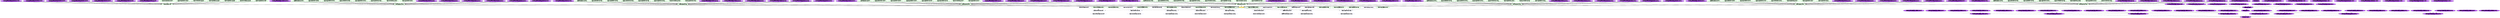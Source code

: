 digraph "g" {
	size = "30,30"
"rsc_c001n09_monitor_5000 c001n09" [ style="dashed" color="blue" fontcolor="black" ]
"DoFencing:child_DoFencing:1_delete_0 c001n09" [ font_color=black style=filled fillcolor=purple ]
"DoFencing:child_DoFencing:3_delete_0 c001n09" [ font_color=black style=filled fillcolor=purple ]
"DoFencing:child_DoFencing:5_monitor_5000 <none>" [ font_color=black style=filled fillcolor=purple ]
"DoFencing:child_DoFencing:5_delete_0 c001n09" [ font_color=black style=filled fillcolor=purple ]
"DcIPaddr_monitor_5000 c001n09" [ style="dashed" color="blue" fontcolor="black" ]
"DoFencing:child_DoFencing:7_monitor_5000 <none>" [ font_color=black style=filled fillcolor=purple ]
"rsc_c001n08_monitor_5000 c001n08" [ style="dashed" color="blue" fontcolor="black" ]
"rsc_c001n08_delete_0 c001n02" [ style=bold color="green" fontcolor="black" ]
"rsc_c001n02_monitor_5000 c001n02" [ style="dashed" color="blue" fontcolor="black" ]
"DoFencing:child_DoFencing:2_delete_0 c001n02" [ font_color=black style=filled fillcolor=purple ]
"DoFencing:child_DoFencing:4_delete_0 c001n02" [ font_color=black style=filled fillcolor=purple ]
"rsc_c001n06_delete_0 c001n02" [ style=bold color="green" fontcolor="black" ]
"DoFencing:child_DoFencing:6_monitor_5000 <none>" [ font_color=black style=filled fillcolor=purple ]
"DoFencing:child_DoFencing:6_delete_0 c001n02" [ font_color=black style=filled fillcolor=purple ]
"rsc_c001n07_delete_0 c001n02" [ style=bold color="green" fontcolor="black" ]
"DoFencing:child_DoFencing:0_monitor_5000 <none>" [ font_color=black style=filled fillcolor=purple ]
"rsc_c001n08_delete_0 c001n03" [ style=bold color="green" fontcolor="black" ]
"DoFencing:child_DoFencing:0_delete_0 c001n03" [ font_color=black style=filled fillcolor=purple ]
"rsc_c001n03_monitor_5000 c001n03" [ style="dashed" color="blue" fontcolor="black" ]
"DoFencing:child_DoFencing:3_delete_0 c001n03" [ font_color=black style=filled fillcolor=purple ]
"DoFencing:child_DoFencing:5_delete_0 c001n03" [ font_color=black style=filled fillcolor=purple ]
"rsc_c001n07_delete_0 c001n03" [ style=bold color="green" fontcolor="black" ]
"DoFencing:child_DoFencing:1_monitor_5000 <none>" [ font_color=black style=filled fillcolor=purple ]
"DoFencing:child_DoFencing:6_delete_0 c001n03" [ font_color=black style=filled fillcolor=purple ]
"rsc_c001n02_delete_0 c001n03" [ style=bold color="green" fontcolor="black" ]
"rsc_c001n08_delete_0 c001n04" [ style=bold color="green" fontcolor="black" ]
"DoFencing:child_DoFencing:0_delete_0 c001n04" [ font_color=black style=filled fillcolor=purple ]
"DoFencing:child_DoFencing:1_delete_0 c001n04" [ font_color=black style=filled fillcolor=purple ]
"rsc_c001n04_monitor_5000 c001n04" [ style="dashed" color="blue" fontcolor="black" ]
"DoFencing:child_DoFencing:4_delete_0 c001n04" [ font_color=black style=filled fillcolor=purple ]
"DoFencing:child_DoFencing:2_monitor_5000 <none>" [ font_color=black style=filled fillcolor=purple ]
"DoFencing:child_DoFencing:0_delete_0 c001n05" [ font_color=black style=filled fillcolor=purple ]
"DoFencing:child_DoFencing:1_delete_0 c001n05" [ font_color=black style=filled fillcolor=purple ]
"DoFencing:child_DoFencing:2_delete_0 c001n05" [ font_color=black style=filled fillcolor=purple ]
"rsc_c001n05_monitor_5000 c001n05" [ style="dashed" color="blue" fontcolor="black" ]
"DoFencing:child_DoFencing:3_monitor_5000 <none>" [ font_color=black style=filled fillcolor=purple ]
"rsc_c001n08_delete_0 c001n06" [ style=bold color="green" fontcolor="black" ]
"rsc_c001n09_delete_0 c001n06" [ style=bold color="green" fontcolor="black" ]
"DoFencing:child_DoFencing:0_delete_0 c001n06" [ font_color=black style=filled fillcolor=purple ]
"DoFencing:child_DoFencing:1_delete_0 c001n06" [ font_color=black style=filled fillcolor=purple ]
"rsc_c001n02_delete_0 c001n06" [ style=bold color="green" fontcolor="black" ]
"DoFencing:child_DoFencing:2_delete_0 c001n06" [ font_color=black style=filled fillcolor=purple ]
"rsc_c001n03_delete_0 c001n06" [ style=bold color="green" fontcolor="black" ]
"DoFencing:child_DoFencing:3_delete_0 c001n06" [ font_color=black style=filled fillcolor=purple ]
"rsc_c001n04_delete_0 c001n06" [ style=bold color="green" fontcolor="black" ]
"DoFencing:child_DoFencing:5_delete_0 c001n06" [ font_color=black style=filled fillcolor=purple ]
"rsc_c001n06_monitor_5000 c001n06" [ style="dashed" color="blue" fontcolor="black" ]
"DoFencing:child_DoFencing:6_delete_0 c001n06" [ font_color=black style=filled fillcolor=purple ]
"DoFencing:child_DoFencing:7_delete_0 c001n06" [ font_color=black style=filled fillcolor=purple ]
"DoFencing:child_DoFencing:4_monitor_5000 <none>" [ font_color=black style=filled fillcolor=purple ]
"DoFencing:child_DoFencing:4_delete_0 c001n07" [ font_color=black style=filled fillcolor=purple ]
"rsc_c001n07_monitor_5000 c001n07" [ style="dashed" color="blue" fontcolor="black" ]
"DoFencing:child_DoFencing:3_delete_0 c001n07" [ font_color=black style=filled fillcolor=purple ]
"DoFencing:child_DoFencing:4_delete_0 c001n08" [ font_color=black style=filled fillcolor=purple ]
"probe_complete" [ style=bold color="green" fontcolor="orange" ]
"probe_complete c001n09" [ style=bold color="green" fontcolor="black" ]
"rsc_c001n02_monitor_0 c001n09" [ style=bold color="green" fontcolor="black" ]
"rsc_c001n03_monitor_0 c001n09" [ style=bold color="green" fontcolor="black" ]
"rsc_c001n04_monitor_0 c001n09" [ style=bold color="green" fontcolor="black" ]
"rsc_c001n05_monitor_0 c001n09" [ style=bold color="green" fontcolor="black" ]
"rsc_c001n06_monitor_0 c001n09" [ style=bold color="green" fontcolor="black" ]
"rsc_c001n07_monitor_0 c001n09" [ style=bold color="green" fontcolor="black" ]
"rsc_c001n08_monitor_0 c001n09" [ style=bold color="green" fontcolor="black" ]
"DoFencing:child_DoFencing:0_monitor_0 c001n09" [ font_color=black style=filled fillcolor=purple ]
"DoFencing:child_DoFencing:1_monitor_0 c001n09" [ font_color=black style=filled fillcolor=purple ]
"DoFencing:child_DoFencing:2_monitor_0 c001n09" [ font_color=black style=filled fillcolor=purple ]
"DoFencing:child_DoFencing:3_monitor_0 c001n09" [ font_color=black style=filled fillcolor=purple ]
"DoFencing:child_DoFencing:4_monitor_0 c001n09" [ font_color=black style=filled fillcolor=purple ]
"DoFencing:child_DoFencing:5_monitor_0 c001n09" [ font_color=black style=filled fillcolor=purple ]
"DoFencing:child_DoFencing:6_monitor_0 c001n09" [ font_color=black style=filled fillcolor=purple ]
"probe_complete c001n02" [ style=bold color="green" fontcolor="black" ]
"DcIPaddr_monitor_0 c001n02" [ style=bold color="green" fontcolor="black" ]
"rsc_c001n09_monitor_0 c001n02" [ style=bold color="green" fontcolor="black" ]
"rsc_c001n03_monitor_0 c001n02" [ style=bold color="green" fontcolor="black" ]
"rsc_c001n04_monitor_0 c001n02" [ style=bold color="green" fontcolor="black" ]
"rsc_c001n05_monitor_0 c001n02" [ style=bold color="green" fontcolor="black" ]
"rsc_c001n06_monitor_0 c001n02" [ style=bold color="green" fontcolor="black" ]
"rsc_c001n07_monitor_0 c001n02" [ style=bold color="green" fontcolor="black" ]
"rsc_c001n08_monitor_0 c001n02" [ style=bold color="green" fontcolor="black" ]
"DoFencing:child_DoFencing:1_monitor_0 c001n02" [ font_color=black style=filled fillcolor=purple ]
"DoFencing:child_DoFencing:2_monitor_0 c001n02" [ font_color=black style=filled fillcolor=purple ]
"DoFencing:child_DoFencing:3_monitor_0 c001n02" [ font_color=black style=filled fillcolor=purple ]
"DoFencing:child_DoFencing:4_monitor_0 c001n02" [ font_color=black style=filled fillcolor=purple ]
"DoFencing:child_DoFencing:5_monitor_0 c001n02" [ font_color=black style=filled fillcolor=purple ]
"DoFencing:child_DoFencing:6_monitor_0 c001n02" [ font_color=black style=filled fillcolor=purple ]
"DoFencing:child_DoFencing:7_monitor_0 c001n02" [ font_color=black style=filled fillcolor=purple ]
"probe_complete c001n03" [ style=bold color="green" fontcolor="black" ]
"DcIPaddr_monitor_0 c001n03" [ style=bold color="green" fontcolor="black" ]
"rsc_c001n09_monitor_0 c001n03" [ style=bold color="green" fontcolor="black" ]
"rsc_c001n02_monitor_0 c001n03" [ style=bold color="green" fontcolor="black" ]
"rsc_c001n04_monitor_0 c001n03" [ style=bold color="green" fontcolor="black" ]
"rsc_c001n05_monitor_0 c001n03" [ style=bold color="green" fontcolor="black" ]
"rsc_c001n06_monitor_0 c001n03" [ style=bold color="green" fontcolor="black" ]
"rsc_c001n07_monitor_0 c001n03" [ style=bold color="green" fontcolor="black" ]
"rsc_c001n08_monitor_0 c001n03" [ style=bold color="green" fontcolor="black" ]
"DoFencing:child_DoFencing:0_monitor_0 c001n03" [ font_color=black style=filled fillcolor=purple ]
"DoFencing:child_DoFencing:2_monitor_0 c001n03" [ font_color=black style=filled fillcolor=purple ]
"DoFencing:child_DoFencing:3_monitor_0 c001n03" [ font_color=black style=filled fillcolor=purple ]
"DoFencing:child_DoFencing:4_monitor_0 c001n03" [ font_color=black style=filled fillcolor=purple ]
"DoFencing:child_DoFencing:5_monitor_0 c001n03" [ font_color=black style=filled fillcolor=purple ]
"DoFencing:child_DoFencing:6_monitor_0 c001n03" [ font_color=black style=filled fillcolor=purple ]
"DoFencing:child_DoFencing:7_monitor_0 c001n03" [ font_color=black style=filled fillcolor=purple ]
"probe_complete c001n04" [ style=bold color="green" fontcolor="black" ]
"DcIPaddr_monitor_0 c001n04" [ style=bold color="green" fontcolor="black" ]
"rsc_c001n09_monitor_0 c001n04" [ style=bold color="green" fontcolor="black" ]
"rsc_c001n02_monitor_0 c001n04" [ style=bold color="green" fontcolor="black" ]
"rsc_c001n03_monitor_0 c001n04" [ style=bold color="green" fontcolor="black" ]
"rsc_c001n05_monitor_0 c001n04" [ style=bold color="green" fontcolor="black" ]
"rsc_c001n06_monitor_0 c001n04" [ style=bold color="green" fontcolor="black" ]
"rsc_c001n07_monitor_0 c001n04" [ style=bold color="green" fontcolor="black" ]
"rsc_c001n08_monitor_0 c001n04" [ style=bold color="green" fontcolor="black" ]
"DoFencing:child_DoFencing:0_monitor_0 c001n04" [ font_color=black style=filled fillcolor=purple ]
"DoFencing:child_DoFencing:1_monitor_0 c001n04" [ font_color=black style=filled fillcolor=purple ]
"DoFencing:child_DoFencing:3_monitor_0 c001n04" [ font_color=black style=filled fillcolor=purple ]
"DoFencing:child_DoFencing:4_monitor_0 c001n04" [ font_color=black style=filled fillcolor=purple ]
"DoFencing:child_DoFencing:5_monitor_0 c001n04" [ font_color=black style=filled fillcolor=purple ]
"DoFencing:child_DoFencing:6_monitor_0 c001n04" [ font_color=black style=filled fillcolor=purple ]
"DoFencing:child_DoFencing:7_monitor_0 c001n04" [ font_color=black style=filled fillcolor=purple ]
"probe_complete c001n05" [ style=bold color="green" fontcolor="black" ]
"DcIPaddr_monitor_0 c001n05" [ style=bold color="green" fontcolor="black" ]
"rsc_c001n09_monitor_0 c001n05" [ style=bold color="green" fontcolor="black" ]
"rsc_c001n02_monitor_0 c001n05" [ style=bold color="green" fontcolor="black" ]
"rsc_c001n03_monitor_0 c001n05" [ style=bold color="green" fontcolor="black" ]
"rsc_c001n04_monitor_0 c001n05" [ style=bold color="green" fontcolor="black" ]
"rsc_c001n06_monitor_0 c001n05" [ style=bold color="green" fontcolor="black" ]
"rsc_c001n07_monitor_0 c001n05" [ style=bold color="green" fontcolor="black" ]
"rsc_c001n08_monitor_0 c001n05" [ style=bold color="green" fontcolor="black" ]
"DoFencing:child_DoFencing:0_monitor_0 c001n05" [ font_color=black style=filled fillcolor=purple ]
"DoFencing:child_DoFencing:1_monitor_0 c001n05" [ font_color=black style=filled fillcolor=purple ]
"DoFencing:child_DoFencing:2_monitor_0 c001n05" [ font_color=black style=filled fillcolor=purple ]
"DoFencing:child_DoFencing:4_monitor_0 c001n05" [ font_color=black style=filled fillcolor=purple ]
"DoFencing:child_DoFencing:5_monitor_0 c001n05" [ font_color=black style=filled fillcolor=purple ]
"DoFencing:child_DoFencing:6_monitor_0 c001n05" [ font_color=black style=filled fillcolor=purple ]
"DoFencing:child_DoFencing:7_monitor_0 c001n05" [ font_color=black style=filled fillcolor=purple ]
"probe_complete c001n06" [ style=bold color="green" fontcolor="black" ]
"DcIPaddr_monitor_0 c001n06" [ style=bold color="green" fontcolor="black" ]
"rsc_c001n09_monitor_0 c001n06" [ style=bold color="green" fontcolor="black" ]
"rsc_c001n02_monitor_0 c001n06" [ style=bold color="green" fontcolor="black" ]
"rsc_c001n03_monitor_0 c001n06" [ style=bold color="green" fontcolor="black" ]
"rsc_c001n04_monitor_0 c001n06" [ style=bold color="green" fontcolor="black" ]
"rsc_c001n05_monitor_0 c001n06" [ style=bold color="green" fontcolor="black" ]
"rsc_c001n07_monitor_0 c001n06" [ style=bold color="green" fontcolor="black" ]
"rsc_c001n08_monitor_0 c001n06" [ style=bold color="green" fontcolor="black" ]
"DoFencing:child_DoFencing:0_monitor_0 c001n06" [ font_color=black style=filled fillcolor=purple ]
"DoFencing:child_DoFencing:1_monitor_0 c001n06" [ font_color=black style=filled fillcolor=purple ]
"DoFencing:child_DoFencing:2_monitor_0 c001n06" [ font_color=black style=filled fillcolor=purple ]
"DoFencing:child_DoFencing:3_monitor_0 c001n06" [ font_color=black style=filled fillcolor=purple ]
"DoFencing:child_DoFencing:5_monitor_0 c001n06" [ font_color=black style=filled fillcolor=purple ]
"DoFencing:child_DoFencing:6_monitor_0 c001n06" [ font_color=black style=filled fillcolor=purple ]
"DoFencing:child_DoFencing:7_monitor_0 c001n06" [ font_color=black style=filled fillcolor=purple ]
"probe_complete c001n07" [ style=bold color="green" fontcolor="black" ]
"DcIPaddr_monitor_0 c001n07" [ style=bold color="green" fontcolor="black" ]
"rsc_c001n09_monitor_0 c001n07" [ style=bold color="green" fontcolor="black" ]
"rsc_c001n02_monitor_0 c001n07" [ style=bold color="green" fontcolor="black" ]
"rsc_c001n03_monitor_0 c001n07" [ style=bold color="green" fontcolor="black" ]
"rsc_c001n04_monitor_0 c001n07" [ style=bold color="green" fontcolor="black" ]
"rsc_c001n05_monitor_0 c001n07" [ style=bold color="green" fontcolor="black" ]
"rsc_c001n06_monitor_0 c001n07" [ style=bold color="green" fontcolor="black" ]
"rsc_c001n08_monitor_0 c001n07" [ style=bold color="green" fontcolor="black" ]
"DoFencing:child_DoFencing:0_monitor_0 c001n07" [ font_color=black style=filled fillcolor=purple ]
"DoFencing:child_DoFencing:1_monitor_0 c001n07" [ font_color=black style=filled fillcolor=purple ]
"DoFencing:child_DoFencing:2_monitor_0 c001n07" [ font_color=black style=filled fillcolor=purple ]
"DoFencing:child_DoFencing:3_monitor_0 c001n07" [ font_color=black style=filled fillcolor=purple ]
"DoFencing:child_DoFencing:4_monitor_0 c001n07" [ font_color=black style=filled fillcolor=purple ]
"DoFencing:child_DoFencing:6_monitor_0 c001n07" [ font_color=black style=filled fillcolor=purple ]
"DoFencing:child_DoFencing:7_monitor_0 c001n07" [ font_color=black style=filled fillcolor=purple ]
"probe_complete c001n08" [ style=bold color="green" fontcolor="black" ]
"DcIPaddr_monitor_0 c001n08" [ style=bold color="green" fontcolor="black" ]
"rsc_c001n09_monitor_0 c001n08" [ style=bold color="green" fontcolor="black" ]
"rsc_c001n02_monitor_0 c001n08" [ style=bold color="green" fontcolor="black" ]
"rsc_c001n03_monitor_0 c001n08" [ style=bold color="green" fontcolor="black" ]
"rsc_c001n04_monitor_0 c001n08" [ style=bold color="green" fontcolor="black" ]
"rsc_c001n05_monitor_0 c001n08" [ style=bold color="green" fontcolor="black" ]
"rsc_c001n06_monitor_0 c001n08" [ style=bold color="green" fontcolor="black" ]
"rsc_c001n07_monitor_0 c001n08" [ style=bold color="green" fontcolor="black" ]
"DoFencing:child_DoFencing:0_monitor_0 c001n08" [ font_color=black style=filled fillcolor=purple ]
"DoFencing:child_DoFencing:1_monitor_0 c001n08" [ font_color=black style=filled fillcolor=purple ]
"DoFencing:child_DoFencing:2_monitor_0 c001n08" [ font_color=black style=filled fillcolor=purple ]
"DoFencing:child_DoFencing:3_monitor_0 c001n08" [ font_color=black style=filled fillcolor=purple ]
"DoFencing:child_DoFencing:4_monitor_0 c001n08" [ font_color=black style=filled fillcolor=purple ]
"DoFencing:child_DoFencing:5_monitor_0 c001n08" [ font_color=black style=filled fillcolor=purple ]
"DoFencing:child_DoFencing:7_monitor_0 c001n08" [ font_color=black style=filled fillcolor=purple ]
"DcIPaddr_stop_0 c001n09" [ style="dashed" color="blue" fontcolor="black" ]
"DcIPaddr_start_0 c001n09" [ style="dashed" color="blue" fontcolor="black" ]
"rsc_c001n09_stop_0 c001n09" [ style="dashed" color="blue" fontcolor="black" ]
"rsc_c001n09_start_0 c001n09" [ style="dashed" color="blue" fontcolor="black" ]
"rsc_c001n02_stop_0 c001n02" [ style="dashed" color="blue" fontcolor="black" ]
"rsc_c001n02_start_0 c001n02" [ style="dashed" color="blue" fontcolor="black" ]
"rsc_c001n03_stop_0 c001n03" [ style="dashed" color="blue" fontcolor="black" ]
"rsc_c001n03_start_0 c001n03" [ style="dashed" color="blue" fontcolor="black" ]
"rsc_c001n04_stop_0 c001n04" [ style="dashed" color="blue" fontcolor="black" ]
"rsc_c001n04_start_0 c001n04" [ style="dashed" color="blue" fontcolor="black" ]
"rsc_c001n05_stop_0 c001n05" [ style="dashed" color="blue" fontcolor="black" ]
"rsc_c001n05_start_0 c001n05" [ style="dashed" color="blue" fontcolor="black" ]
"rsc_c001n06_stop_0 c001n06" [ style="dashed" color="blue" fontcolor="black" ]
"rsc_c001n06_start_0 c001n06" [ style="dashed" color="blue" fontcolor="black" ]
"rsc_c001n07_stop_0 c001n07" [ style="dashed" color="blue" fontcolor="black" ]
"rsc_c001n07_start_0 c001n07" [ style="dashed" color="blue" fontcolor="black" ]
"rsc_c001n08_stop_0 c001n08" [ style="dashed" color="blue" fontcolor="black" ]
"rsc_c001n08_start_0 c001n08" [ style="dashed" color="blue" fontcolor="black" ]
"DoFencing:child_DoFencing:0_stop_0 c001n02" [ font_color=black style=filled fillcolor=purple ]
"DoFencing:child_DoFencing:0_start_0 c001n02" [ font_color=black style=filled fillcolor=purple ]
"DoFencing:child_DoFencing:1_stop_0 c001n03" [ font_color=black style=filled fillcolor=purple ]
"DoFencing:child_DoFencing:1_start_0 c001n03" [ font_color=black style=filled fillcolor=purple ]
"DoFencing:child_DoFencing:2_stop_0 c001n04" [ font_color=black style=filled fillcolor=purple ]
"DoFencing:child_DoFencing:2_start_0 c001n04" [ font_color=black style=filled fillcolor=purple ]
"DoFencing:child_DoFencing:3_stop_0 c001n05" [ font_color=black style=filled fillcolor=purple ]
"DoFencing:child_DoFencing:3_start_0 c001n05" [ font_color=black style=filled fillcolor=purple ]
"DoFencing:child_DoFencing:4_stop_0 c001n06" [ font_color=black style=filled fillcolor=purple ]
"DoFencing:child_DoFencing:4_start_0 c001n06" [ font_color=black style=filled fillcolor=purple ]
"DoFencing:child_DoFencing:5_stop_0 c001n07" [ font_color=black style=filled fillcolor=purple ]
"DoFencing:child_DoFencing:5_start_0 c001n07" [ font_color=black style=filled fillcolor=purple ]
"DoFencing:child_DoFencing:6_stop_0 c001n08" [ font_color=black style=filled fillcolor=purple ]
"DoFencing:child_DoFencing:6_start_0 c001n08" [ font_color=black style=filled fillcolor=purple ]
"DoFencing:child_DoFencing:7_stop_0 c001n09" [ font_color=black style=filled fillcolor=purple ]
"DoFencing:child_DoFencing:7_start_0 c001n09" [ font_color=black style=filled fillcolor=purple ]
"DoFencing_start_0" [ font_color=black style=filled fillcolor=purple ]
"DoFencing_running_0" [ font_color=black style=filled fillcolor=purple ]
"DoFencing_stop_0" [ font_color=black style=filled fillcolor=purple ]
"DoFencing_stopped_0" [ font_color=black style=filled fillcolor=purple ]
"rsc_c001n09_start_0 c001n09" -> "rsc_c001n09_monitor_5000 c001n09" [ style = dashed]
"DcIPaddr_start_0 c001n09" -> "DcIPaddr_monitor_5000 c001n09" [ style = dashed]
"rsc_c001n08_start_0 c001n08" -> "rsc_c001n08_monitor_5000 c001n08" [ style = dashed]
"rsc_c001n02_start_0 c001n02" -> "rsc_c001n02_monitor_5000 c001n02" [ style = dashed]
"rsc_c001n03_start_0 c001n03" -> "rsc_c001n03_monitor_5000 c001n03" [ style = dashed]
"rsc_c001n04_start_0 c001n04" -> "rsc_c001n04_monitor_5000 c001n04" [ style = dashed]
"rsc_c001n05_start_0 c001n05" -> "rsc_c001n05_monitor_5000 c001n05" [ style = dashed]
"rsc_c001n06_start_0 c001n06" -> "rsc_c001n06_monitor_5000 c001n06" [ style = dashed]
"rsc_c001n07_start_0 c001n07" -> "rsc_c001n07_monitor_5000 c001n07" [ style = dashed]
"probe_complete c001n09" -> "probe_complete" [ style = bold]
"probe_complete c001n02" -> "probe_complete" [ style = bold]
"probe_complete c001n03" -> "probe_complete" [ style = bold]
"probe_complete c001n04" -> "probe_complete" [ style = bold]
"probe_complete c001n05" -> "probe_complete" [ style = bold]
"probe_complete c001n06" -> "probe_complete" [ style = bold]
"probe_complete c001n07" -> "probe_complete" [ style = bold]
"probe_complete c001n08" -> "probe_complete" [ style = bold]
"rsc_c001n02_monitor_0 c001n09" -> "probe_complete c001n09" [ style = bold]
"rsc_c001n03_monitor_0 c001n09" -> "probe_complete c001n09" [ style = bold]
"rsc_c001n04_monitor_0 c001n09" -> "probe_complete c001n09" [ style = bold]
"rsc_c001n05_monitor_0 c001n09" -> "probe_complete c001n09" [ style = bold]
"rsc_c001n06_monitor_0 c001n09" -> "probe_complete c001n09" [ style = bold]
"rsc_c001n07_monitor_0 c001n09" -> "probe_complete c001n09" [ style = bold]
"rsc_c001n08_monitor_0 c001n09" -> "probe_complete c001n09" [ style = bold]
"DoFencing:child_DoFencing:0_monitor_0 c001n09" -> "probe_complete c001n09" [ style = bold]
"DoFencing:child_DoFencing:1_monitor_0 c001n09" -> "probe_complete c001n09" [ style = bold]
"DoFencing:child_DoFencing:2_monitor_0 c001n09" -> "probe_complete c001n09" [ style = bold]
"DoFencing:child_DoFencing:3_monitor_0 c001n09" -> "probe_complete c001n09" [ style = bold]
"DoFencing:child_DoFencing:4_monitor_0 c001n09" -> "probe_complete c001n09" [ style = bold]
"DoFencing:child_DoFencing:5_monitor_0 c001n09" -> "probe_complete c001n09" [ style = bold]
"DoFencing:child_DoFencing:6_monitor_0 c001n09" -> "probe_complete c001n09" [ style = bold]
"DcIPaddr_monitor_0 c001n02" -> "probe_complete c001n02" [ style = bold]
"rsc_c001n09_monitor_0 c001n02" -> "probe_complete c001n02" [ style = bold]
"rsc_c001n03_monitor_0 c001n02" -> "probe_complete c001n02" [ style = bold]
"rsc_c001n04_monitor_0 c001n02" -> "probe_complete c001n02" [ style = bold]
"rsc_c001n05_monitor_0 c001n02" -> "probe_complete c001n02" [ style = bold]
"rsc_c001n06_monitor_0 c001n02" -> "probe_complete c001n02" [ style = bold]
"rsc_c001n07_monitor_0 c001n02" -> "probe_complete c001n02" [ style = bold]
"rsc_c001n08_monitor_0 c001n02" -> "probe_complete c001n02" [ style = bold]
"DoFencing:child_DoFencing:1_monitor_0 c001n02" -> "probe_complete c001n02" [ style = bold]
"DoFencing:child_DoFencing:2_monitor_0 c001n02" -> "probe_complete c001n02" [ style = bold]
"DoFencing:child_DoFencing:3_monitor_0 c001n02" -> "probe_complete c001n02" [ style = bold]
"DoFencing:child_DoFencing:4_monitor_0 c001n02" -> "probe_complete c001n02" [ style = bold]
"DoFencing:child_DoFencing:5_monitor_0 c001n02" -> "probe_complete c001n02" [ style = bold]
"DoFencing:child_DoFencing:6_monitor_0 c001n02" -> "probe_complete c001n02" [ style = bold]
"DoFencing:child_DoFencing:7_monitor_0 c001n02" -> "probe_complete c001n02" [ style = bold]
"DcIPaddr_monitor_0 c001n03" -> "probe_complete c001n03" [ style = bold]
"rsc_c001n09_monitor_0 c001n03" -> "probe_complete c001n03" [ style = bold]
"rsc_c001n02_monitor_0 c001n03" -> "probe_complete c001n03" [ style = bold]
"rsc_c001n04_monitor_0 c001n03" -> "probe_complete c001n03" [ style = bold]
"rsc_c001n05_monitor_0 c001n03" -> "probe_complete c001n03" [ style = bold]
"rsc_c001n06_monitor_0 c001n03" -> "probe_complete c001n03" [ style = bold]
"rsc_c001n07_monitor_0 c001n03" -> "probe_complete c001n03" [ style = bold]
"rsc_c001n08_monitor_0 c001n03" -> "probe_complete c001n03" [ style = bold]
"DoFencing:child_DoFencing:0_monitor_0 c001n03" -> "probe_complete c001n03" [ style = bold]
"DoFencing:child_DoFencing:2_monitor_0 c001n03" -> "probe_complete c001n03" [ style = bold]
"DoFencing:child_DoFencing:3_monitor_0 c001n03" -> "probe_complete c001n03" [ style = bold]
"DoFencing:child_DoFencing:4_monitor_0 c001n03" -> "probe_complete c001n03" [ style = bold]
"DoFencing:child_DoFencing:5_monitor_0 c001n03" -> "probe_complete c001n03" [ style = bold]
"DoFencing:child_DoFencing:6_monitor_0 c001n03" -> "probe_complete c001n03" [ style = bold]
"DoFencing:child_DoFencing:7_monitor_0 c001n03" -> "probe_complete c001n03" [ style = bold]
"DcIPaddr_monitor_0 c001n04" -> "probe_complete c001n04" [ style = bold]
"rsc_c001n09_monitor_0 c001n04" -> "probe_complete c001n04" [ style = bold]
"rsc_c001n02_monitor_0 c001n04" -> "probe_complete c001n04" [ style = bold]
"rsc_c001n03_monitor_0 c001n04" -> "probe_complete c001n04" [ style = bold]
"rsc_c001n05_monitor_0 c001n04" -> "probe_complete c001n04" [ style = bold]
"rsc_c001n06_monitor_0 c001n04" -> "probe_complete c001n04" [ style = bold]
"rsc_c001n07_monitor_0 c001n04" -> "probe_complete c001n04" [ style = bold]
"rsc_c001n08_monitor_0 c001n04" -> "probe_complete c001n04" [ style = bold]
"DoFencing:child_DoFencing:0_monitor_0 c001n04" -> "probe_complete c001n04" [ style = bold]
"DoFencing:child_DoFencing:1_monitor_0 c001n04" -> "probe_complete c001n04" [ style = bold]
"DoFencing:child_DoFencing:3_monitor_0 c001n04" -> "probe_complete c001n04" [ style = bold]
"DoFencing:child_DoFencing:4_monitor_0 c001n04" -> "probe_complete c001n04" [ style = bold]
"DoFencing:child_DoFencing:5_monitor_0 c001n04" -> "probe_complete c001n04" [ style = bold]
"DoFencing:child_DoFencing:6_monitor_0 c001n04" -> "probe_complete c001n04" [ style = bold]
"DoFencing:child_DoFencing:7_monitor_0 c001n04" -> "probe_complete c001n04" [ style = bold]
"DcIPaddr_monitor_0 c001n05" -> "probe_complete c001n05" [ style = bold]
"rsc_c001n09_monitor_0 c001n05" -> "probe_complete c001n05" [ style = bold]
"rsc_c001n02_monitor_0 c001n05" -> "probe_complete c001n05" [ style = bold]
"rsc_c001n03_monitor_0 c001n05" -> "probe_complete c001n05" [ style = bold]
"rsc_c001n04_monitor_0 c001n05" -> "probe_complete c001n05" [ style = bold]
"rsc_c001n06_monitor_0 c001n05" -> "probe_complete c001n05" [ style = bold]
"rsc_c001n07_monitor_0 c001n05" -> "probe_complete c001n05" [ style = bold]
"rsc_c001n08_monitor_0 c001n05" -> "probe_complete c001n05" [ style = bold]
"DoFencing:child_DoFencing:0_monitor_0 c001n05" -> "probe_complete c001n05" [ style = bold]
"DoFencing:child_DoFencing:1_monitor_0 c001n05" -> "probe_complete c001n05" [ style = bold]
"DoFencing:child_DoFencing:2_monitor_0 c001n05" -> "probe_complete c001n05" [ style = bold]
"DoFencing:child_DoFencing:4_monitor_0 c001n05" -> "probe_complete c001n05" [ style = bold]
"DoFencing:child_DoFencing:5_monitor_0 c001n05" -> "probe_complete c001n05" [ style = bold]
"DoFencing:child_DoFencing:6_monitor_0 c001n05" -> "probe_complete c001n05" [ style = bold]
"DoFencing:child_DoFencing:7_monitor_0 c001n05" -> "probe_complete c001n05" [ style = bold]
"DcIPaddr_monitor_0 c001n06" -> "probe_complete c001n06" [ style = bold]
"rsc_c001n09_monitor_0 c001n06" -> "probe_complete c001n06" [ style = bold]
"rsc_c001n02_monitor_0 c001n06" -> "probe_complete c001n06" [ style = bold]
"rsc_c001n03_monitor_0 c001n06" -> "probe_complete c001n06" [ style = bold]
"rsc_c001n04_monitor_0 c001n06" -> "probe_complete c001n06" [ style = bold]
"rsc_c001n05_monitor_0 c001n06" -> "probe_complete c001n06" [ style = bold]
"rsc_c001n07_monitor_0 c001n06" -> "probe_complete c001n06" [ style = bold]
"rsc_c001n08_monitor_0 c001n06" -> "probe_complete c001n06" [ style = bold]
"DoFencing:child_DoFencing:0_monitor_0 c001n06" -> "probe_complete c001n06" [ style = bold]
"DoFencing:child_DoFencing:1_monitor_0 c001n06" -> "probe_complete c001n06" [ style = bold]
"DoFencing:child_DoFencing:2_monitor_0 c001n06" -> "probe_complete c001n06" [ style = bold]
"DoFencing:child_DoFencing:3_monitor_0 c001n06" -> "probe_complete c001n06" [ style = bold]
"DoFencing:child_DoFencing:5_monitor_0 c001n06" -> "probe_complete c001n06" [ style = bold]
"DoFencing:child_DoFencing:6_monitor_0 c001n06" -> "probe_complete c001n06" [ style = bold]
"DoFencing:child_DoFencing:7_monitor_0 c001n06" -> "probe_complete c001n06" [ style = bold]
"DcIPaddr_monitor_0 c001n07" -> "probe_complete c001n07" [ style = bold]
"rsc_c001n09_monitor_0 c001n07" -> "probe_complete c001n07" [ style = bold]
"rsc_c001n02_monitor_0 c001n07" -> "probe_complete c001n07" [ style = bold]
"rsc_c001n03_monitor_0 c001n07" -> "probe_complete c001n07" [ style = bold]
"rsc_c001n04_monitor_0 c001n07" -> "probe_complete c001n07" [ style = bold]
"rsc_c001n05_monitor_0 c001n07" -> "probe_complete c001n07" [ style = bold]
"rsc_c001n06_monitor_0 c001n07" -> "probe_complete c001n07" [ style = bold]
"rsc_c001n08_monitor_0 c001n07" -> "probe_complete c001n07" [ style = bold]
"DoFencing:child_DoFencing:0_monitor_0 c001n07" -> "probe_complete c001n07" [ style = bold]
"DoFencing:child_DoFencing:1_monitor_0 c001n07" -> "probe_complete c001n07" [ style = bold]
"DoFencing:child_DoFencing:2_monitor_0 c001n07" -> "probe_complete c001n07" [ style = bold]
"DoFencing:child_DoFencing:3_monitor_0 c001n07" -> "probe_complete c001n07" [ style = bold]
"DoFencing:child_DoFencing:4_monitor_0 c001n07" -> "probe_complete c001n07" [ style = bold]
"DoFencing:child_DoFencing:6_monitor_0 c001n07" -> "probe_complete c001n07" [ style = bold]
"DoFencing:child_DoFencing:7_monitor_0 c001n07" -> "probe_complete c001n07" [ style = bold]
"DcIPaddr_monitor_0 c001n08" -> "probe_complete c001n08" [ style = bold]
"rsc_c001n09_monitor_0 c001n08" -> "probe_complete c001n08" [ style = bold]
"rsc_c001n02_monitor_0 c001n08" -> "probe_complete c001n08" [ style = bold]
"rsc_c001n03_monitor_0 c001n08" -> "probe_complete c001n08" [ style = bold]
"rsc_c001n04_monitor_0 c001n08" -> "probe_complete c001n08" [ style = bold]
"rsc_c001n05_monitor_0 c001n08" -> "probe_complete c001n08" [ style = bold]
"rsc_c001n06_monitor_0 c001n08" -> "probe_complete c001n08" [ style = bold]
"rsc_c001n07_monitor_0 c001n08" -> "probe_complete c001n08" [ style = bold]
"DoFencing:child_DoFencing:0_monitor_0 c001n08" -> "probe_complete c001n08" [ style = bold]
"DoFencing:child_DoFencing:1_monitor_0 c001n08" -> "probe_complete c001n08" [ style = bold]
"DoFencing:child_DoFencing:2_monitor_0 c001n08" -> "probe_complete c001n08" [ style = bold]
"DoFencing:child_DoFencing:3_monitor_0 c001n08" -> "probe_complete c001n08" [ style = bold]
"DoFencing:child_DoFencing:4_monitor_0 c001n08" -> "probe_complete c001n08" [ style = bold]
"DoFencing:child_DoFencing:5_monitor_0 c001n08" -> "probe_complete c001n08" [ style = bold]
"DoFencing:child_DoFencing:7_monitor_0 c001n08" -> "probe_complete c001n08" [ style = bold]
"probe_complete" -> "DcIPaddr_start_0 c001n09" [ style = dashed]
"DcIPaddr_stop_0 c001n09" -> "DcIPaddr_start_0 c001n09" [ style = dashed]
"rsc_c001n09_delete_0 c001n06" -> "rsc_c001n09_start_0 c001n09" [ style = dashed]
"probe_complete" -> "rsc_c001n09_start_0 c001n09" [ style = dashed]
"rsc_c001n09_stop_0 c001n09" -> "rsc_c001n09_start_0 c001n09" [ style = dashed]
"rsc_c001n02_delete_0 c001n03" -> "rsc_c001n02_start_0 c001n02" [ style = dashed]
"rsc_c001n02_delete_0 c001n06" -> "rsc_c001n02_start_0 c001n02" [ style = dashed]
"probe_complete" -> "rsc_c001n02_start_0 c001n02" [ style = dashed]
"rsc_c001n02_stop_0 c001n02" -> "rsc_c001n02_start_0 c001n02" [ style = dashed]
"rsc_c001n03_delete_0 c001n06" -> "rsc_c001n03_start_0 c001n03" [ style = dashed]
"probe_complete" -> "rsc_c001n03_start_0 c001n03" [ style = dashed]
"rsc_c001n03_stop_0 c001n03" -> "rsc_c001n03_start_0 c001n03" [ style = dashed]
"rsc_c001n04_delete_0 c001n06" -> "rsc_c001n04_start_0 c001n04" [ style = dashed]
"probe_complete" -> "rsc_c001n04_start_0 c001n04" [ style = dashed]
"rsc_c001n04_stop_0 c001n04" -> "rsc_c001n04_start_0 c001n04" [ style = dashed]
"probe_complete" -> "rsc_c001n05_start_0 c001n05" [ style = dashed]
"rsc_c001n05_stop_0 c001n05" -> "rsc_c001n05_start_0 c001n05" [ style = dashed]
"rsc_c001n06_delete_0 c001n02" -> "rsc_c001n06_start_0 c001n06" [ style = dashed]
"probe_complete" -> "rsc_c001n06_start_0 c001n06" [ style = dashed]
"rsc_c001n06_stop_0 c001n06" -> "rsc_c001n06_start_0 c001n06" [ style = dashed]
"rsc_c001n07_delete_0 c001n02" -> "rsc_c001n07_start_0 c001n07" [ style = dashed]
"rsc_c001n07_delete_0 c001n03" -> "rsc_c001n07_start_0 c001n07" [ style = dashed]
"probe_complete" -> "rsc_c001n07_start_0 c001n07" [ style = dashed]
"rsc_c001n07_stop_0 c001n07" -> "rsc_c001n07_start_0 c001n07" [ style = dashed]
"rsc_c001n08_delete_0 c001n02" -> "rsc_c001n08_start_0 c001n08" [ style = dashed]
"rsc_c001n08_delete_0 c001n03" -> "rsc_c001n08_start_0 c001n08" [ style = dashed]
"rsc_c001n08_delete_0 c001n04" -> "rsc_c001n08_start_0 c001n08" [ style = dashed]
"rsc_c001n08_delete_0 c001n06" -> "rsc_c001n08_start_0 c001n08" [ style = dashed]
"probe_complete" -> "rsc_c001n08_start_0 c001n08" [ style = dashed]
"rsc_c001n08_stop_0 c001n08" -> "rsc_c001n08_start_0 c001n08" [ style = dashed]
"DoFencing_stop_0" -> "DoFencing:child_DoFencing:0_stop_0 c001n02" [ style = dashed]
"DoFencing:child_DoFencing:0_delete_0 c001n03" -> "DoFencing:child_DoFencing:0_start_0 c001n02" [ style = dashed]
"DoFencing:child_DoFencing:0_delete_0 c001n04" -> "DoFencing:child_DoFencing:0_start_0 c001n02" [ style = dashed]
"DoFencing:child_DoFencing:0_delete_0 c001n05" -> "DoFencing:child_DoFencing:0_start_0 c001n02" [ style = dashed]
"DoFencing:child_DoFencing:0_delete_0 c001n06" -> "DoFencing:child_DoFencing:0_start_0 c001n02" [ style = dashed]
"DoFencing:child_DoFencing:0_stop_0 c001n02" -> "DoFencing:child_DoFencing:0_start_0 c001n02" [ style = dashed]
"DoFencing_start_0" -> "DoFencing:child_DoFencing:0_start_0 c001n02" [ style = dashed]
"DoFencing_stop_0" -> "DoFencing:child_DoFencing:1_stop_0 c001n03" [ style = dashed]
"DoFencing:child_DoFencing:1_delete_0 c001n09" -> "DoFencing:child_DoFencing:1_start_0 c001n03" [ style = dashed]
"DoFencing:child_DoFencing:1_delete_0 c001n04" -> "DoFencing:child_DoFencing:1_start_0 c001n03" [ style = dashed]
"DoFencing:child_DoFencing:1_delete_0 c001n05" -> "DoFencing:child_DoFencing:1_start_0 c001n03" [ style = dashed]
"DoFencing:child_DoFencing:1_delete_0 c001n06" -> "DoFencing:child_DoFencing:1_start_0 c001n03" [ style = dashed]
"DoFencing:child_DoFencing:1_stop_0 c001n03" -> "DoFencing:child_DoFencing:1_start_0 c001n03" [ style = dashed]
"DoFencing_start_0" -> "DoFencing:child_DoFencing:1_start_0 c001n03" [ style = dashed]
"DoFencing_stop_0" -> "DoFencing:child_DoFencing:2_stop_0 c001n04" [ style = dashed]
"DoFencing:child_DoFencing:2_delete_0 c001n02" -> "DoFencing:child_DoFencing:2_start_0 c001n04" [ style = dashed]
"DoFencing:child_DoFencing:2_delete_0 c001n05" -> "DoFencing:child_DoFencing:2_start_0 c001n04" [ style = dashed]
"DoFencing:child_DoFencing:2_delete_0 c001n06" -> "DoFencing:child_DoFencing:2_start_0 c001n04" [ style = dashed]
"DoFencing:child_DoFencing:2_stop_0 c001n04" -> "DoFencing:child_DoFencing:2_start_0 c001n04" [ style = dashed]
"DoFencing_start_0" -> "DoFencing:child_DoFencing:2_start_0 c001n04" [ style = dashed]
"DoFencing_stop_0" -> "DoFencing:child_DoFencing:3_stop_0 c001n05" [ style = dashed]
"DoFencing:child_DoFencing:3_delete_0 c001n09" -> "DoFencing:child_DoFencing:3_start_0 c001n05" [ style = dashed]
"DoFencing:child_DoFencing:3_delete_0 c001n03" -> "DoFencing:child_DoFencing:3_start_0 c001n05" [ style = dashed]
"DoFencing:child_DoFencing:3_delete_0 c001n06" -> "DoFencing:child_DoFencing:3_start_0 c001n05" [ style = dashed]
"DoFencing:child_DoFencing:3_delete_0 c001n07" -> "DoFencing:child_DoFencing:3_start_0 c001n05" [ style = dashed]
"DoFencing:child_DoFencing:3_stop_0 c001n05" -> "DoFencing:child_DoFencing:3_start_0 c001n05" [ style = dashed]
"DoFencing_start_0" -> "DoFencing:child_DoFencing:3_start_0 c001n05" [ style = dashed]
"DoFencing_stop_0" -> "DoFencing:child_DoFencing:4_stop_0 c001n06" [ style = dashed]
"DoFencing:child_DoFencing:4_delete_0 c001n02" -> "DoFencing:child_DoFencing:4_start_0 c001n06" [ style = dashed]
"DoFencing:child_DoFencing:4_delete_0 c001n04" -> "DoFencing:child_DoFencing:4_start_0 c001n06" [ style = dashed]
"DoFencing:child_DoFencing:4_delete_0 c001n07" -> "DoFencing:child_DoFencing:4_start_0 c001n06" [ style = dashed]
"DoFencing:child_DoFencing:4_delete_0 c001n08" -> "DoFencing:child_DoFencing:4_start_0 c001n06" [ style = dashed]
"DoFencing:child_DoFencing:4_stop_0 c001n06" -> "DoFencing:child_DoFencing:4_start_0 c001n06" [ style = dashed]
"DoFencing_start_0" -> "DoFencing:child_DoFencing:4_start_0 c001n06" [ style = dashed]
"DoFencing_stop_0" -> "DoFencing:child_DoFencing:5_stop_0 c001n07" [ style = dashed]
"DoFencing:child_DoFencing:5_delete_0 c001n09" -> "DoFencing:child_DoFencing:5_start_0 c001n07" [ style = dashed]
"DoFencing:child_DoFencing:5_delete_0 c001n03" -> "DoFencing:child_DoFencing:5_start_0 c001n07" [ style = dashed]
"DoFencing:child_DoFencing:5_delete_0 c001n06" -> "DoFencing:child_DoFencing:5_start_0 c001n07" [ style = dashed]
"DoFencing:child_DoFencing:5_stop_0 c001n07" -> "DoFencing:child_DoFencing:5_start_0 c001n07" [ style = dashed]
"DoFencing_start_0" -> "DoFencing:child_DoFencing:5_start_0 c001n07" [ style = dashed]
"DoFencing_stop_0" -> "DoFencing:child_DoFencing:6_stop_0 c001n08" [ style = dashed]
"DoFencing:child_DoFencing:6_delete_0 c001n02" -> "DoFencing:child_DoFencing:6_start_0 c001n08" [ style = dashed]
"DoFencing:child_DoFencing:6_delete_0 c001n03" -> "DoFencing:child_DoFencing:6_start_0 c001n08" [ style = dashed]
"DoFencing:child_DoFencing:6_delete_0 c001n06" -> "DoFencing:child_DoFencing:6_start_0 c001n08" [ style = dashed]
"DoFencing:child_DoFencing:6_stop_0 c001n08" -> "DoFencing:child_DoFencing:6_start_0 c001n08" [ style = dashed]
"DoFencing_start_0" -> "DoFencing:child_DoFencing:6_start_0 c001n08" [ style = dashed]
"DoFencing_stop_0" -> "DoFencing:child_DoFencing:7_stop_0 c001n09" [ style = dashed]
"DoFencing:child_DoFencing:7_delete_0 c001n06" -> "DoFencing:child_DoFencing:7_start_0 c001n09" [ style = dashed]
"DoFencing:child_DoFencing:7_stop_0 c001n09" -> "DoFencing:child_DoFencing:7_start_0 c001n09" [ style = dashed]
"DoFencing_start_0" -> "DoFencing:child_DoFencing:7_start_0 c001n09" [ style = dashed]
"probe_complete" -> "DoFencing_start_0" [ style = dashed]
"DoFencing_stopped_0" -> "DoFencing_start_0" [ style = dashed]
"DoFencing_start_0" -> "DoFencing_running_0" [ style = dashed]
"DoFencing:child_DoFencing:0_start_0 c001n02" -> "DoFencing_running_0" [ style = dashed]
"DoFencing:child_DoFencing:1_start_0 c001n03" -> "DoFencing_running_0" [ style = dashed]
"DoFencing:child_DoFencing:2_start_0 c001n04" -> "DoFencing_running_0" [ style = dashed]
"DoFencing:child_DoFencing:3_start_0 c001n05" -> "DoFencing_running_0" [ style = dashed]
"DoFencing:child_DoFencing:4_start_0 c001n06" -> "DoFencing_running_0" [ style = dashed]
"DoFencing:child_DoFencing:5_start_0 c001n07" -> "DoFencing_running_0" [ style = dashed]
"DoFencing:child_DoFencing:6_start_0 c001n08" -> "DoFencing_running_0" [ style = dashed]
"DoFencing:child_DoFencing:7_start_0 c001n09" -> "DoFencing_running_0" [ style = dashed]
"DoFencing_stop_0" -> "DoFencing_stopped_0" [ style = dashed]
"DoFencing:child_DoFencing:0_stop_0 c001n02" -> "DoFencing_stopped_0" [ style = dashed]
"DoFencing:child_DoFencing:1_stop_0 c001n03" -> "DoFencing_stopped_0" [ style = dashed]
"DoFencing:child_DoFencing:2_stop_0 c001n04" -> "DoFencing_stopped_0" [ style = dashed]
"DoFencing:child_DoFencing:3_stop_0 c001n05" -> "DoFencing_stopped_0" [ style = dashed]
"DoFencing:child_DoFencing:4_stop_0 c001n06" -> "DoFencing_stopped_0" [ style = dashed]
"DoFencing:child_DoFencing:5_stop_0 c001n07" -> "DoFencing_stopped_0" [ style = dashed]
"DoFencing:child_DoFencing:6_stop_0 c001n08" -> "DoFencing_stopped_0" [ style = dashed]
"DoFencing:child_DoFencing:7_stop_0 c001n09" -> "DoFencing_stopped_0" [ style = dashed]
}
